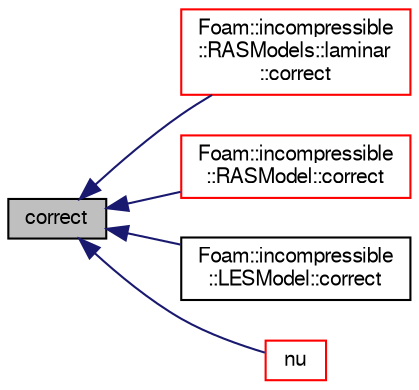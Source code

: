 digraph "correct"
{
  bgcolor="transparent";
  edge [fontname="FreeSans",fontsize="10",labelfontname="FreeSans",labelfontsize="10"];
  node [fontname="FreeSans",fontsize="10",shape=record];
  rankdir="LR";
  Node3528 [label="correct",height=0.2,width=0.4,color="black", fillcolor="grey75", style="filled", fontcolor="black"];
  Node3528 -> Node3529 [dir="back",color="midnightblue",fontsize="10",style="solid",fontname="FreeSans"];
  Node3529 [label="Foam::incompressible\l::RASModels::laminar\l::correct",height=0.2,width=0.4,color="red",URL="$a31038.html#a3ae44b28050c3aa494c1d8e18cf618c1",tooltip="Correct the laminar viscosity. "];
  Node3528 -> Node3533 [dir="back",color="midnightblue",fontsize="10",style="solid",fontname="FreeSans"];
  Node3533 [label="Foam::incompressible\l::RASModel::correct",height=0.2,width=0.4,color="red",URL="$a31074.html#a3ae44b28050c3aa494c1d8e18cf618c1",tooltip="Solve the turbulence equations and correct the turbulence viscosity. "];
  Node3528 -> Node3619 [dir="back",color="midnightblue",fontsize="10",style="solid",fontname="FreeSans"];
  Node3619 [label="Foam::incompressible\l::LESModel::correct",height=0.2,width=0.4,color="black",URL="$a30874.html#a4f67b3ab06ec329ec02fa14d5f15d8f2",tooltip="Correct Eddy-Viscosity and related properties. "];
  Node3528 -> Node3620 [dir="back",color="midnightblue",fontsize="10",style="solid",fontname="FreeSans"];
  Node3620 [label="nu",height=0.2,width=0.4,color="red",URL="$a31102.html#aa739f3daeda1884fecc84f2b36a24021",tooltip="Return the laminar viscosity. "];
}

